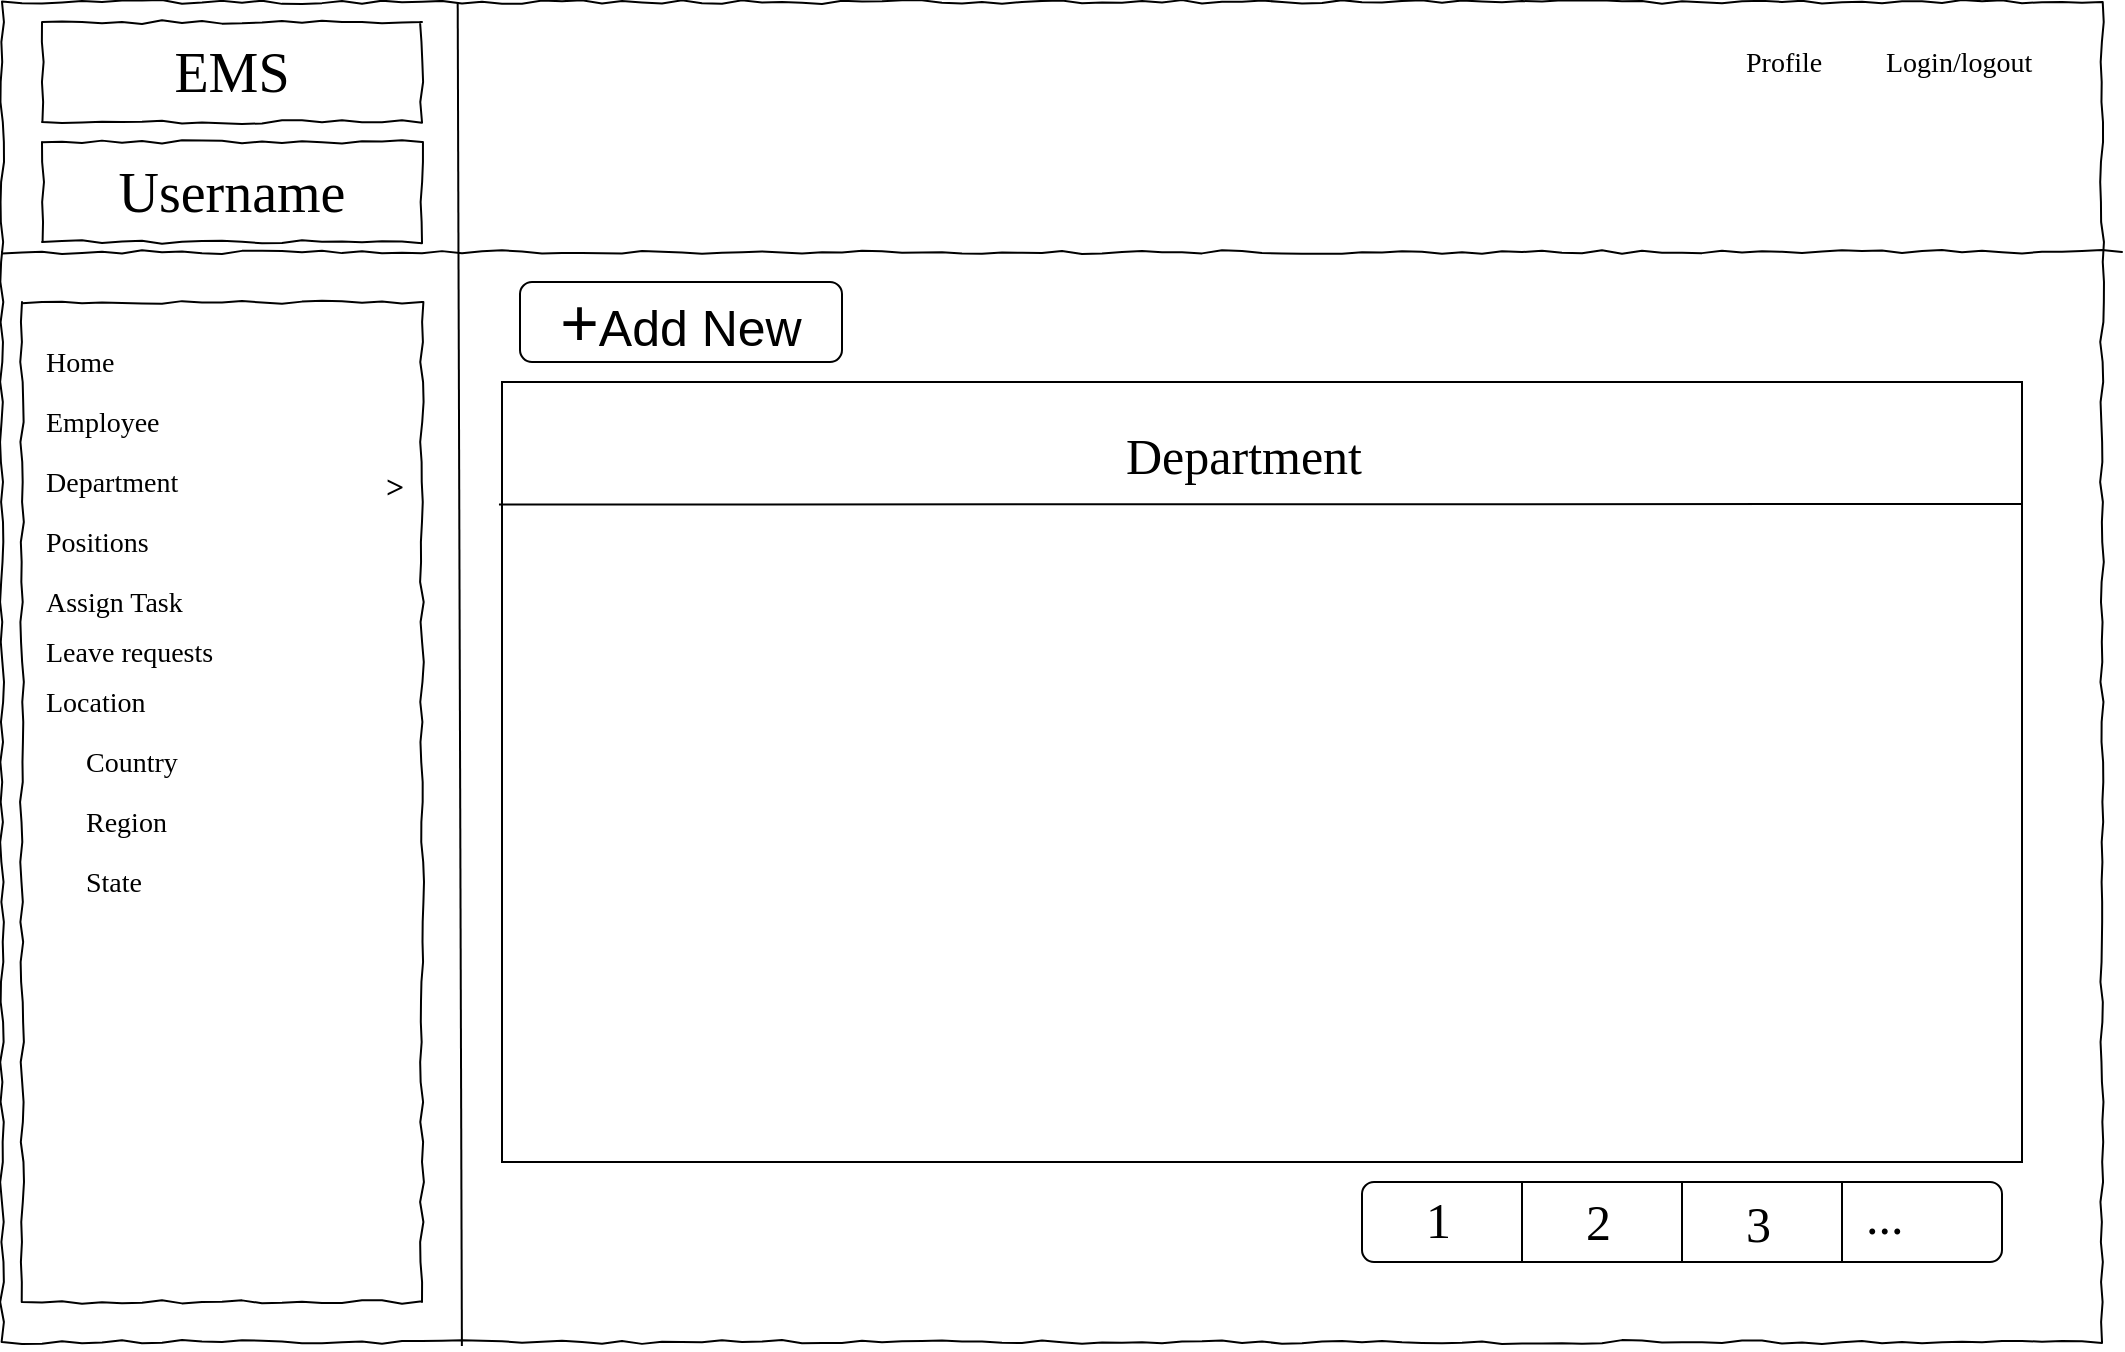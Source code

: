 <mxfile version="17.1.2" type="device"><diagram name="Page-1" id="03018318-947c-dd8e-b7a3-06fadd420f32"><mxGraphModel dx="1483" dy="781" grid="1" gridSize="10" guides="1" tooltips="1" connect="1" arrows="1" fold="1" page="1" pageScale="1" pageWidth="1100" pageHeight="850" background="none" math="0" shadow="0"><root><mxCell id="0"/><mxCell id="1" parent="0"/><mxCell id="677b7b8949515195-1" value="" style="whiteSpace=wrap;html=1;rounded=0;shadow=0;labelBackgroundColor=none;strokeColor=#000000;strokeWidth=1;fillColor=none;fontFamily=Verdana;fontSize=12;fontColor=#000000;align=center;comic=1;" parent="1" vertex="1"><mxGeometry x="20" y="20" width="1050" height="670" as="geometry"/></mxCell><mxCell id="677b7b8949515195-2" value="EMS" style="whiteSpace=wrap;html=1;rounded=0;shadow=0;labelBackgroundColor=none;strokeWidth=1;fontFamily=Verdana;fontSize=28;align=center;comic=1;" parent="1" vertex="1"><mxGeometry x="40" y="30" width="190" height="50" as="geometry"/></mxCell><mxCell id="677b7b8949515195-6" value="Profile&amp;nbsp;" style="text;html=1;points=[];align=left;verticalAlign=top;spacingTop=-4;fontSize=14;fontFamily=Verdana" parent="1" vertex="1"><mxGeometry x="890" y="40" width="60" height="20" as="geometry"/></mxCell><mxCell id="677b7b8949515195-7" value="Login/logout&amp;nbsp;" style="text;html=1;points=[];align=left;verticalAlign=top;spacingTop=-4;fontSize=14;fontFamily=Verdana" parent="1" vertex="1"><mxGeometry x="960" y="40" width="60" height="20" as="geometry"/></mxCell><mxCell id="677b7b8949515195-8" value="" style="whiteSpace=wrap;html=1;rounded=0;shadow=0;labelBackgroundColor=none;strokeWidth=1;fillColor=none;fontFamily=Verdana;fontSize=12;align=center;comic=1;" parent="1" vertex="1"><mxGeometry x="30" y="170" width="200" height="500" as="geometry"/></mxCell><mxCell id="677b7b8949515195-9" value="" style="line;strokeWidth=1;html=1;rounded=0;shadow=0;labelBackgroundColor=none;fillColor=none;fontFamily=Verdana;fontSize=14;fontColor=#000000;align=center;comic=1;" parent="1" vertex="1"><mxGeometry x="20" y="140" width="1060" height="10" as="geometry"/></mxCell><mxCell id="677b7b8949515195-27" value="Employee" style="text;html=1;points=[];align=left;verticalAlign=top;spacingTop=-4;fontSize=14;fontFamily=Verdana" parent="1" vertex="1"><mxGeometry x="40" y="220" width="170" height="20" as="geometry"/></mxCell><mxCell id="677b7b8949515195-28" value="Department" style="text;html=1;points=[];align=left;verticalAlign=top;spacingTop=-4;fontSize=14;fontFamily=Verdana" parent="1" vertex="1"><mxGeometry x="40" y="250" width="170" height="20" as="geometry"/></mxCell><mxCell id="677b7b8949515195-29" value="Positions" style="text;html=1;points=[];align=left;verticalAlign=top;spacingTop=-4;fontSize=14;fontFamily=Verdana" parent="1" vertex="1"><mxGeometry x="40" y="280" width="170" height="20" as="geometry"/></mxCell><mxCell id="677b7b8949515195-31" value="Leave requests&amp;nbsp;" style="text;html=1;points=[];align=left;verticalAlign=top;spacingTop=-4;fontSize=14;fontFamily=Verdana" parent="1" vertex="1"><mxGeometry x="40" y="335" width="170" height="20" as="geometry"/></mxCell><mxCell id="677b7b8949515195-33" value="Location" style="text;html=1;points=[];align=left;verticalAlign=top;spacingTop=-4;fontSize=14;fontFamily=Verdana" parent="1" vertex="1"><mxGeometry x="40" y="360" width="170" height="20" as="geometry"/></mxCell><mxCell id="677b7b8949515195-41" value="Assign Task" style="text;html=1;points=[];align=left;verticalAlign=top;spacingTop=-4;fontSize=14;fontFamily=Verdana" parent="1" vertex="1"><mxGeometry x="40" y="310" width="170" height="20" as="geometry"/></mxCell><mxCell id="F1Iq9SSVciFS708BHlPg-1" value="" style="endArrow=none;html=1;rounded=0;entryX=0.217;entryY=0;entryDx=0;entryDy=0;entryPerimeter=0;exitX=0.219;exitY=1.003;exitDx=0;exitDy=0;exitPerimeter=0;" parent="1" source="677b7b8949515195-1" target="677b7b8949515195-1" edge="1"><mxGeometry width="50" height="50" relative="1" as="geometry"><mxPoint x="500" y="290" as="sourcePoint"/><mxPoint x="550" y="240" as="targetPoint"/><Array as="points"/></mxGeometry></mxCell><mxCell id="F1Iq9SSVciFS708BHlPg-2" value="Username" style="whiteSpace=wrap;html=1;rounded=0;shadow=0;labelBackgroundColor=none;strokeWidth=1;fontFamily=Verdana;fontSize=28;align=center;comic=1;" parent="1" vertex="1"><mxGeometry x="40" y="90" width="190" height="50" as="geometry"/></mxCell><mxCell id="F1Iq9SSVciFS708BHlPg-3" value="Home" style="text;html=1;points=[];align=left;verticalAlign=top;spacingTop=-4;fontSize=14;fontFamily=Verdana" parent="1" vertex="1"><mxGeometry x="40" y="190" width="170" height="20" as="geometry"/></mxCell><mxCell id="F1Iq9SSVciFS708BHlPg-4" value="Country" style="text;html=1;points=[];align=left;verticalAlign=top;spacingTop=-4;fontSize=14;fontFamily=Verdana" parent="1" vertex="1"><mxGeometry x="60" y="390" width="170" height="20" as="geometry"/></mxCell><mxCell id="F1Iq9SSVciFS708BHlPg-5" value="Region" style="text;html=1;points=[];align=left;verticalAlign=top;spacingTop=-4;fontSize=14;fontFamily=Verdana" parent="1" vertex="1"><mxGeometry x="60" y="420" width="170" height="20" as="geometry"/></mxCell><mxCell id="F1Iq9SSVciFS708BHlPg-6" value="State" style="text;html=1;points=[];align=left;verticalAlign=top;spacingTop=-4;fontSize=14;fontFamily=Verdana" parent="1" vertex="1"><mxGeometry x="60" y="450" width="170" height="20" as="geometry"/></mxCell><mxCell id="F1Iq9SSVciFS708BHlPg-11" value="" style="shape=image;html=1;verticalAlign=top;verticalLabelPosition=bottom;labelBackgroundColor=#ffffff;imageAspect=0;aspect=fixed;image=https://cdn0.iconfinder.com/data/icons/user-interface-1-32/32/hamburger-menu-128.png;fontSize=20;" parent="1" vertex="1"><mxGeometry x="250" y="100" width="40" height="40" as="geometry"/></mxCell><mxCell id="F1Iq9SSVciFS708BHlPg-12" value="&lt;b&gt;&lt;font style=&quot;font-size: 16px&quot;&gt;&amp;gt;&lt;/font&gt;&lt;/b&gt;" style="text;html=1;points=[];align=left;verticalAlign=top;spacingTop=-4;fontSize=14;fontFamily=Verdana" parent="1" vertex="1"><mxGeometry x="210" y="250" width="170" height="20" as="geometry"/></mxCell><mxCell id="rod6sKyQnqQuRO48Ustc-1" value="" style="rounded=0;whiteSpace=wrap;html=1;fontSize=16;" parent="1" vertex="1"><mxGeometry x="270" y="210" width="760" height="390" as="geometry"/></mxCell><mxCell id="rod6sKyQnqQuRO48Ustc-3" value="" style="endArrow=none;html=1;rounded=0;fontSize=16;exitX=-0.002;exitY=0.157;exitDx=0;exitDy=0;exitPerimeter=0;" parent="1" source="rod6sKyQnqQuRO48Ustc-1" edge="1"><mxGeometry width="50" height="50" relative="1" as="geometry"><mxPoint x="500" y="330" as="sourcePoint"/><mxPoint x="1030" y="271" as="targetPoint"/></mxGeometry></mxCell><mxCell id="rod6sKyQnqQuRO48Ustc-4" value="&lt;span style=&quot;font-size: 25px&quot;&gt;Department&lt;/span&gt;" style="text;html=1;points=[];align=left;verticalAlign=top;spacingTop=-4;fontSize=14;fontFamily=Verdana" parent="1" vertex="1"><mxGeometry x="580" y="230" width="170" height="20" as="geometry"/></mxCell><mxCell id="rod6sKyQnqQuRO48Ustc-6" value="" style="rounded=1;whiteSpace=wrap;html=1;fontSize=25;" parent="1" vertex="1"><mxGeometry x="700" y="610" width="320" height="40" as="geometry"/></mxCell><mxCell id="rod6sKyQnqQuRO48Ustc-8" value="" style="endArrow=none;html=1;rounded=0;fontSize=25;entryX=0.25;entryY=0;entryDx=0;entryDy=0;exitX=0.25;exitY=1;exitDx=0;exitDy=0;" parent="1" source="rod6sKyQnqQuRO48Ustc-6" target="rod6sKyQnqQuRO48Ustc-6" edge="1"><mxGeometry width="50" height="50" relative="1" as="geometry"><mxPoint x="500" y="330" as="sourcePoint"/><mxPoint x="550" y="280" as="targetPoint"/></mxGeometry></mxCell><mxCell id="rod6sKyQnqQuRO48Ustc-9" value="" style="endArrow=none;html=1;rounded=0;fontSize=25;entryX=0.5;entryY=0;entryDx=0;entryDy=0;exitX=0.5;exitY=1;exitDx=0;exitDy=0;" parent="1" source="rod6sKyQnqQuRO48Ustc-6" target="rod6sKyQnqQuRO48Ustc-6" edge="1"><mxGeometry width="50" height="50" relative="1" as="geometry"><mxPoint x="790" y="660" as="sourcePoint"/><mxPoint x="790" y="620" as="targetPoint"/></mxGeometry></mxCell><mxCell id="rod6sKyQnqQuRO48Ustc-10" value="" style="endArrow=none;html=1;rounded=0;fontSize=25;entryX=0.75;entryY=0;entryDx=0;entryDy=0;exitX=0.75;exitY=1;exitDx=0;exitDy=0;" parent="1" source="rod6sKyQnqQuRO48Ustc-6" target="rod6sKyQnqQuRO48Ustc-6" edge="1"><mxGeometry width="50" height="50" relative="1" as="geometry"><mxPoint x="870" y="660" as="sourcePoint"/><mxPoint x="870" y="620" as="targetPoint"/></mxGeometry></mxCell><mxCell id="rod6sKyQnqQuRO48Ustc-11" value="&lt;span style=&quot;font-size: 25px&quot;&gt;1&lt;/span&gt;" style="text;html=1;points=[];align=left;verticalAlign=top;spacingTop=-4;fontSize=14;fontFamily=Verdana" parent="1" vertex="1"><mxGeometry x="730" y="612" width="20" height="20" as="geometry"/></mxCell><mxCell id="rod6sKyQnqQuRO48Ustc-12" value="&lt;span style=&quot;font-size: 25px&quot;&gt;2&lt;/span&gt;" style="text;html=1;points=[];align=left;verticalAlign=top;spacingTop=-4;fontSize=14;fontFamily=Verdana" parent="1" vertex="1"><mxGeometry x="810" y="613" width="20" height="20" as="geometry"/></mxCell><mxCell id="rod6sKyQnqQuRO48Ustc-13" value="&lt;span style=&quot;font-size: 25px&quot;&gt;3&lt;br&gt;&lt;/span&gt;" style="text;html=1;points=[];align=left;verticalAlign=top;spacingTop=-4;fontSize=14;fontFamily=Verdana" parent="1" vertex="1"><mxGeometry x="890" y="614" width="20" height="20" as="geometry"/></mxCell><mxCell id="rod6sKyQnqQuRO48Ustc-14" value="&lt;span style=&quot;font-size: 25px&quot;&gt;...&lt;/span&gt;" style="text;html=1;points=[];align=left;verticalAlign=top;spacingTop=-4;fontSize=14;fontFamily=Verdana" parent="1" vertex="1"><mxGeometry x="950" y="610" width="20" height="20" as="geometry"/></mxCell><mxCell id="rod6sKyQnqQuRO48Ustc-20" value="&amp;nbsp;&lt;font style=&quot;font-size: 33px&quot;&gt;+&lt;/font&gt;Add New&amp;nbsp;" style="rounded=1;whiteSpace=wrap;html=1;fontSize=25;" parent="1" vertex="1"><mxGeometry x="279" y="160" width="161" height="40" as="geometry"/></mxCell><mxCell id="eK1BYqtTqgKQjRxR966i-1" value="" style="shape=image;html=1;verticalAlign=top;verticalLabelPosition=bottom;labelBackgroundColor=#ffffff;imageAspect=0;aspect=fixed;image=https://cdn0.iconfinder.com/data/icons/simple-lines-filled/32/10_Menu_List_Text_Line_Item_Bullet_Paragraph-128.png;fontSize=28;" vertex="1" parent="1"><mxGeometry x="270" y="270" width="350" height="350" as="geometry"/></mxCell></root></mxGraphModel></diagram></mxfile>
